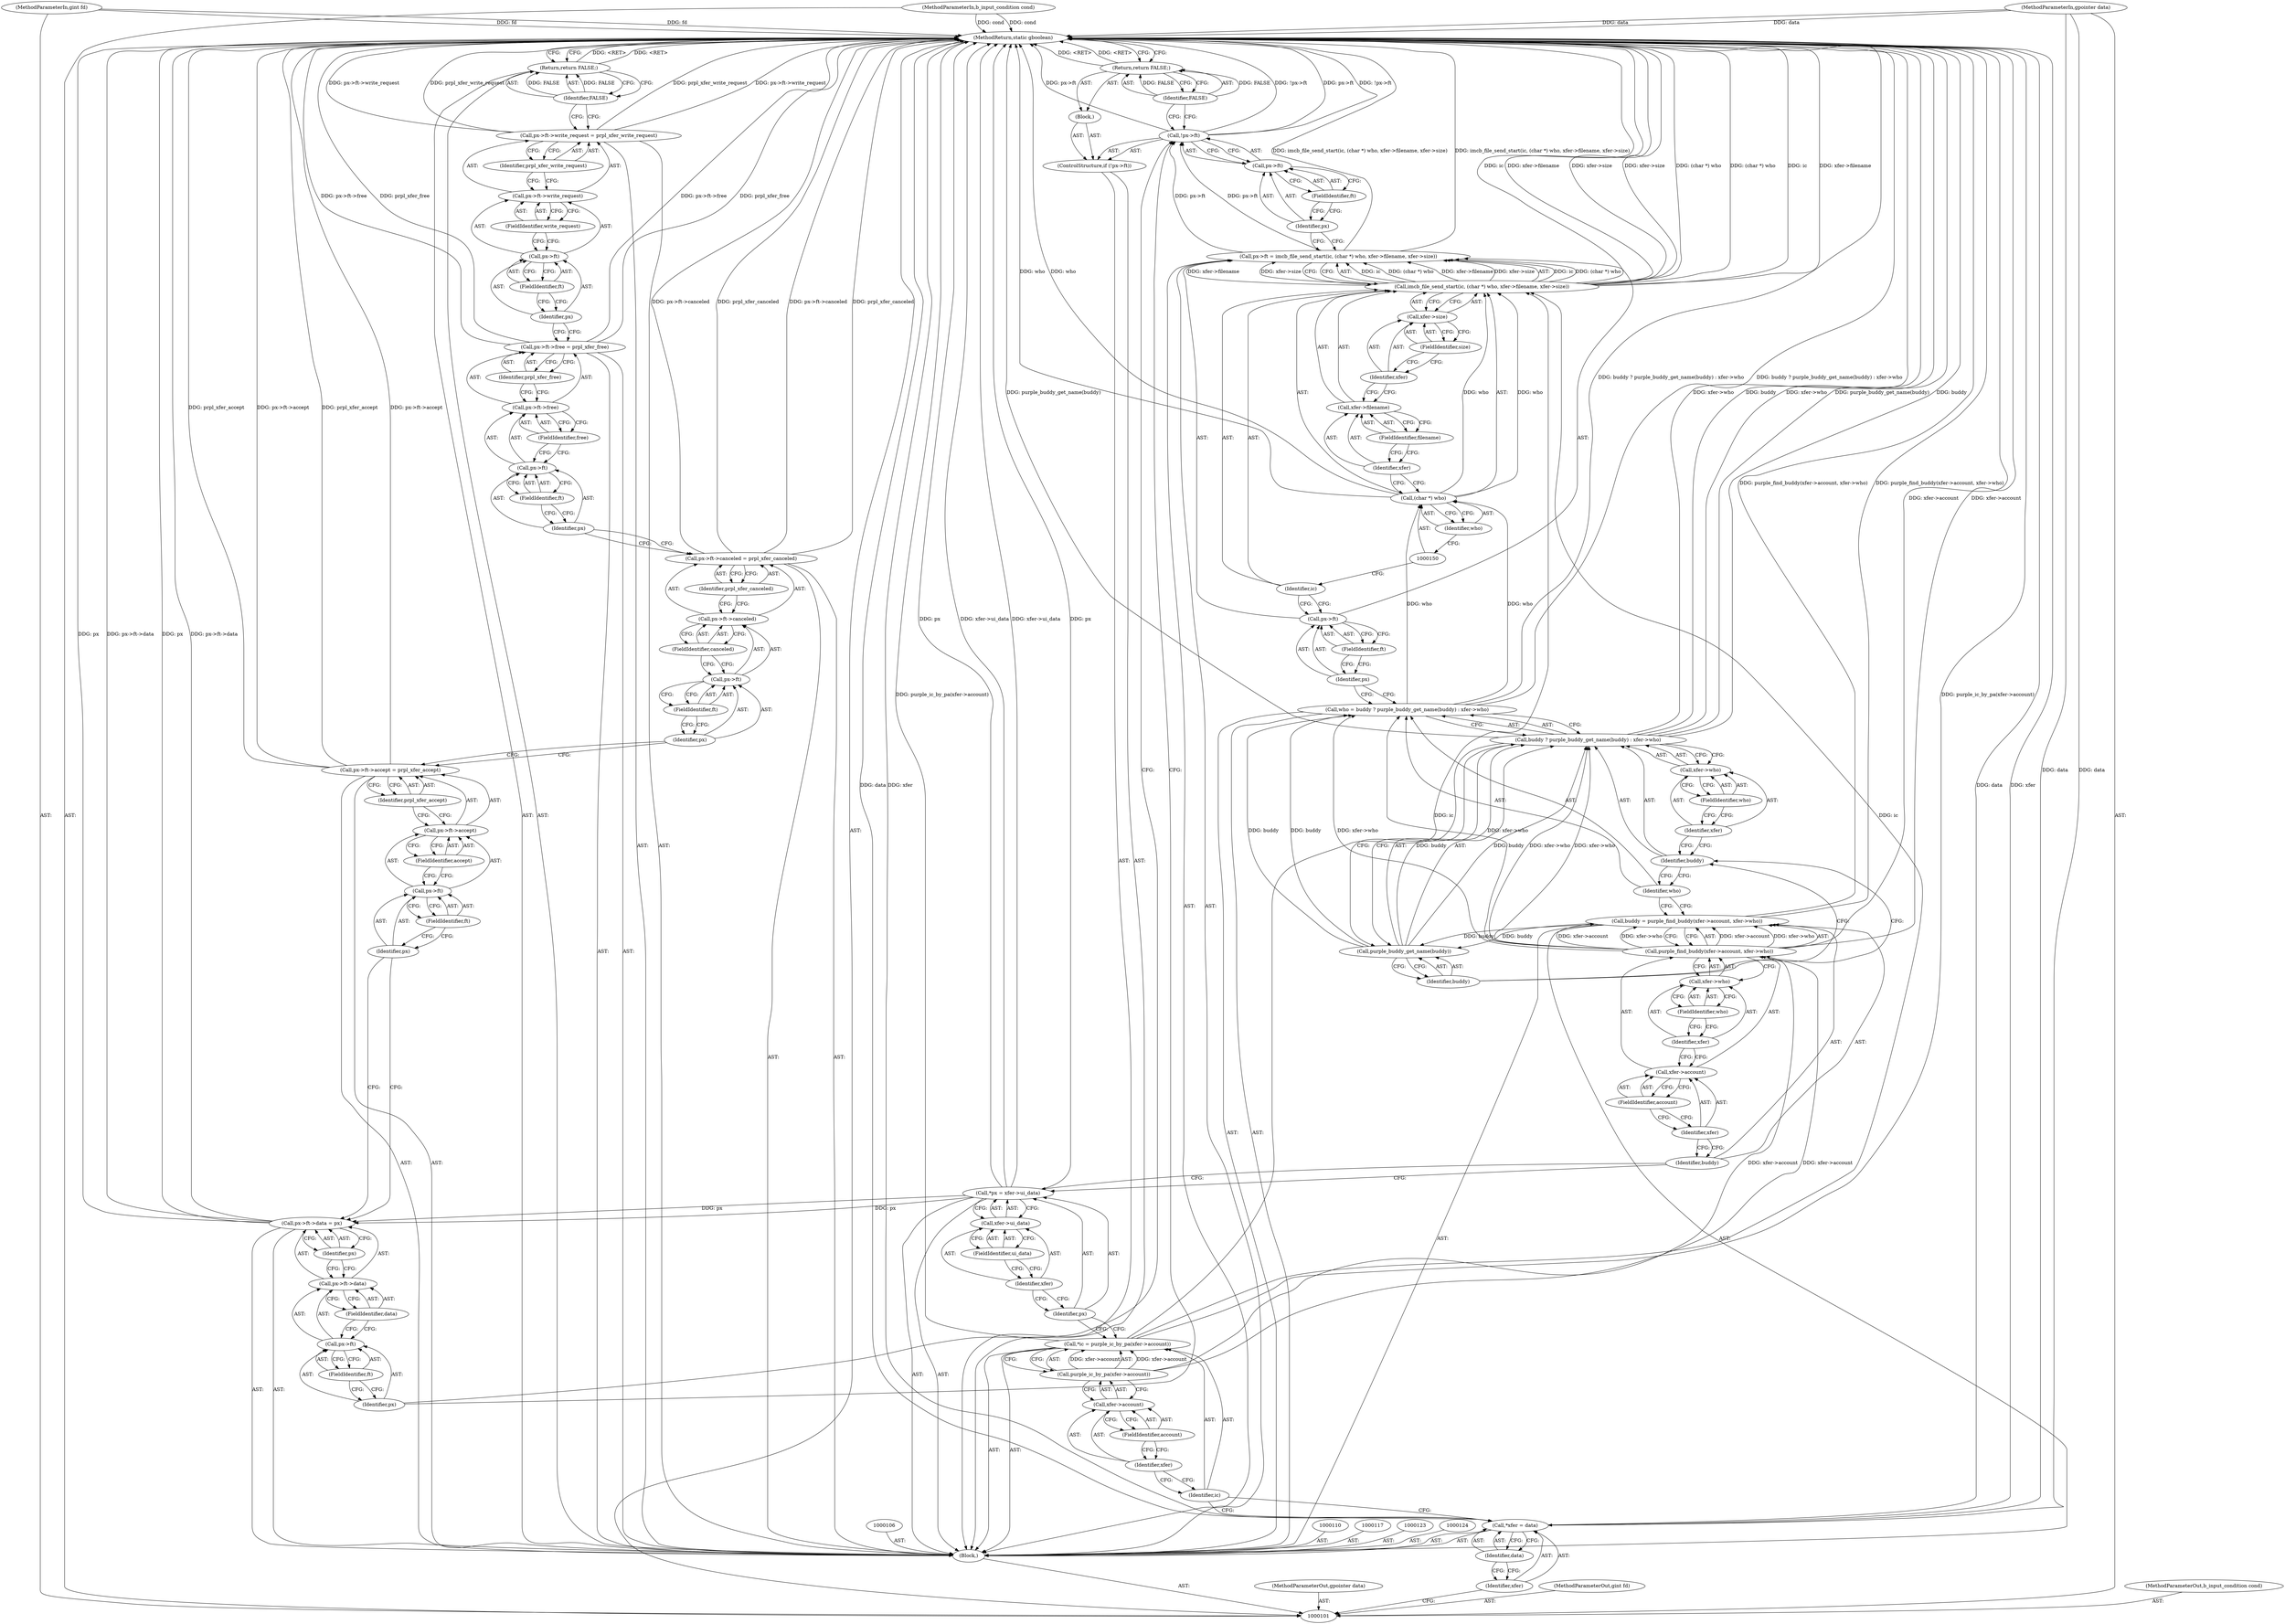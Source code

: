 digraph "0_bitlbee_30d598ce7cd3f136ee9d7097f39fa9818a272441" {
"1000203" [label="(MethodReturn,static gboolean)"];
"1000102" [label="(MethodParameterIn,gpointer data)"];
"1000261" [label="(MethodParameterOut,gpointer data)"];
"1000103" [label="(MethodParameterIn,gint fd)"];
"1000262" [label="(MethodParameterOut,gint fd)"];
"1000104" [label="(MethodParameterIn,b_input_condition cond)"];
"1000263" [label="(MethodParameterOut,b_input_condition cond)"];
"1000134" [label="(Call,who = buddy ? purple_buddy_get_name(buddy) : xfer->who)"];
"1000135" [label="(Identifier,who)"];
"1000138" [label="(Call,purple_buddy_get_name(buddy))"];
"1000139" [label="(Identifier,buddy)"];
"1000140" [label="(Call,xfer->who)"];
"1000141" [label="(Identifier,xfer)"];
"1000142" [label="(FieldIdentifier,who)"];
"1000136" [label="(Call,buddy ? purple_buddy_get_name(buddy) : xfer->who)"];
"1000137" [label="(Identifier,buddy)"];
"1000147" [label="(Call,imcb_file_send_start(ic, (char *) who, xfer->filename, xfer->size))"];
"1000143" [label="(Call,px->ft = imcb_file_send_start(ic, (char *) who, xfer->filename, xfer->size))"];
"1000144" [label="(Call,px->ft)"];
"1000145" [label="(Identifier,px)"];
"1000148" [label="(Identifier,ic)"];
"1000149" [label="(Call,(char *) who)"];
"1000151" [label="(Identifier,who)"];
"1000152" [label="(Call,xfer->filename)"];
"1000153" [label="(Identifier,xfer)"];
"1000154" [label="(FieldIdentifier,filename)"];
"1000146" [label="(FieldIdentifier,ft)"];
"1000155" [label="(Call,xfer->size)"];
"1000156" [label="(Identifier,xfer)"];
"1000157" [label="(FieldIdentifier,size)"];
"1000158" [label="(ControlStructure,if (!px->ft))"];
"1000162" [label="(FieldIdentifier,ft)"];
"1000163" [label="(Block,)"];
"1000159" [label="(Call,!px->ft)"];
"1000160" [label="(Call,px->ft)"];
"1000161" [label="(Identifier,px)"];
"1000164" [label="(Return,return FALSE;)"];
"1000165" [label="(Identifier,FALSE)"];
"1000171" [label="(FieldIdentifier,data)"];
"1000172" [label="(Identifier,px)"];
"1000166" [label="(Call,px->ft->data = px)"];
"1000167" [label="(Call,px->ft->data)"];
"1000168" [label="(Call,px->ft)"];
"1000169" [label="(Identifier,px)"];
"1000170" [label="(FieldIdentifier,ft)"];
"1000105" [label="(Block,)"];
"1000178" [label="(FieldIdentifier,accept)"];
"1000179" [label="(Identifier,prpl_xfer_accept)"];
"1000173" [label="(Call,px->ft->accept = prpl_xfer_accept)"];
"1000174" [label="(Call,px->ft->accept)"];
"1000175" [label="(Call,px->ft)"];
"1000176" [label="(Identifier,px)"];
"1000177" [label="(FieldIdentifier,ft)"];
"1000180" [label="(Call,px->ft->canceled = prpl_xfer_canceled)"];
"1000181" [label="(Call,px->ft->canceled)"];
"1000182" [label="(Call,px->ft)"];
"1000183" [label="(Identifier,px)"];
"1000186" [label="(Identifier,prpl_xfer_canceled)"];
"1000184" [label="(FieldIdentifier,ft)"];
"1000185" [label="(FieldIdentifier,canceled)"];
"1000187" [label="(Call,px->ft->free = prpl_xfer_free)"];
"1000188" [label="(Call,px->ft->free)"];
"1000189" [label="(Call,px->ft)"];
"1000190" [label="(Identifier,px)"];
"1000193" [label="(Identifier,prpl_xfer_free)"];
"1000191" [label="(FieldIdentifier,ft)"];
"1000192" [label="(FieldIdentifier,free)"];
"1000194" [label="(Call,px->ft->write_request = prpl_xfer_write_request)"];
"1000195" [label="(Call,px->ft->write_request)"];
"1000196" [label="(Call,px->ft)"];
"1000197" [label="(Identifier,px)"];
"1000200" [label="(Identifier,prpl_xfer_write_request)"];
"1000198" [label="(FieldIdentifier,ft)"];
"1000199" [label="(FieldIdentifier,write_request)"];
"1000201" [label="(Return,return FALSE;)"];
"1000202" [label="(Identifier,FALSE)"];
"1000107" [label="(Call,*xfer = data)"];
"1000108" [label="(Identifier,xfer)"];
"1000109" [label="(Identifier,data)"];
"1000111" [label="(Call,*ic = purple_ic_by_pa(xfer->account))"];
"1000112" [label="(Identifier,ic)"];
"1000113" [label="(Call,purple_ic_by_pa(xfer->account))"];
"1000114" [label="(Call,xfer->account)"];
"1000115" [label="(Identifier,xfer)"];
"1000116" [label="(FieldIdentifier,account)"];
"1000118" [label="(Call,*px = xfer->ui_data)"];
"1000119" [label="(Identifier,px)"];
"1000120" [label="(Call,xfer->ui_data)"];
"1000121" [label="(Identifier,xfer)"];
"1000122" [label="(FieldIdentifier,ui_data)"];
"1000125" [label="(Call,buddy = purple_find_buddy(xfer->account, xfer->who))"];
"1000126" [label="(Identifier,buddy)"];
"1000128" [label="(Call,xfer->account)"];
"1000129" [label="(Identifier,xfer)"];
"1000130" [label="(FieldIdentifier,account)"];
"1000131" [label="(Call,xfer->who)"];
"1000132" [label="(Identifier,xfer)"];
"1000133" [label="(FieldIdentifier,who)"];
"1000127" [label="(Call,purple_find_buddy(xfer->account, xfer->who))"];
"1000203" -> "1000101"  [label="AST: "];
"1000203" -> "1000164"  [label="CFG: "];
"1000203" -> "1000201"  [label="CFG: "];
"1000201" -> "1000203"  [label="DDG: <RET>"];
"1000180" -> "1000203"  [label="DDG: prpl_xfer_canceled"];
"1000180" -> "1000203"  [label="DDG: px->ft->canceled"];
"1000107" -> "1000203"  [label="DDG: xfer"];
"1000107" -> "1000203"  [label="DDG: data"];
"1000194" -> "1000203"  [label="DDG: prpl_xfer_write_request"];
"1000194" -> "1000203"  [label="DDG: px->ft->write_request"];
"1000159" -> "1000203"  [label="DDG: px->ft"];
"1000159" -> "1000203"  [label="DDG: !px->ft"];
"1000125" -> "1000203"  [label="DDG: purple_find_buddy(xfer->account, xfer->who)"];
"1000102" -> "1000203"  [label="DDG: data"];
"1000118" -> "1000203"  [label="DDG: px"];
"1000118" -> "1000203"  [label="DDG: xfer->ui_data"];
"1000187" -> "1000203"  [label="DDG: px->ft->free"];
"1000187" -> "1000203"  [label="DDG: prpl_xfer_free"];
"1000166" -> "1000203"  [label="DDG: px"];
"1000166" -> "1000203"  [label="DDG: px->ft->data"];
"1000149" -> "1000203"  [label="DDG: who"];
"1000173" -> "1000203"  [label="DDG: prpl_xfer_accept"];
"1000173" -> "1000203"  [label="DDG: px->ft->accept"];
"1000104" -> "1000203"  [label="DDG: cond"];
"1000136" -> "1000203"  [label="DDG: xfer->who"];
"1000136" -> "1000203"  [label="DDG: purple_buddy_get_name(buddy)"];
"1000136" -> "1000203"  [label="DDG: buddy"];
"1000147" -> "1000203"  [label="DDG: xfer->filename"];
"1000147" -> "1000203"  [label="DDG: xfer->size"];
"1000147" -> "1000203"  [label="DDG: (char *) who"];
"1000147" -> "1000203"  [label="DDG: ic"];
"1000103" -> "1000203"  [label="DDG: fd"];
"1000111" -> "1000203"  [label="DDG: purple_ic_by_pa(xfer->account)"];
"1000134" -> "1000203"  [label="DDG: buddy ? purple_buddy_get_name(buddy) : xfer->who"];
"1000127" -> "1000203"  [label="DDG: xfer->account"];
"1000143" -> "1000203"  [label="DDG: imcb_file_send_start(ic, (char *) who, xfer->filename, xfer->size)"];
"1000164" -> "1000203"  [label="DDG: <RET>"];
"1000102" -> "1000101"  [label="AST: "];
"1000102" -> "1000203"  [label="DDG: data"];
"1000102" -> "1000107"  [label="DDG: data"];
"1000261" -> "1000101"  [label="AST: "];
"1000103" -> "1000101"  [label="AST: "];
"1000103" -> "1000203"  [label="DDG: fd"];
"1000262" -> "1000101"  [label="AST: "];
"1000104" -> "1000101"  [label="AST: "];
"1000104" -> "1000203"  [label="DDG: cond"];
"1000263" -> "1000101"  [label="AST: "];
"1000134" -> "1000105"  [label="AST: "];
"1000134" -> "1000136"  [label="CFG: "];
"1000135" -> "1000134"  [label="AST: "];
"1000136" -> "1000134"  [label="AST: "];
"1000145" -> "1000134"  [label="CFG: "];
"1000134" -> "1000203"  [label="DDG: buddy ? purple_buddy_get_name(buddy) : xfer->who"];
"1000138" -> "1000134"  [label="DDG: buddy"];
"1000127" -> "1000134"  [label="DDG: xfer->who"];
"1000134" -> "1000149"  [label="DDG: who"];
"1000135" -> "1000134"  [label="AST: "];
"1000135" -> "1000125"  [label="CFG: "];
"1000137" -> "1000135"  [label="CFG: "];
"1000138" -> "1000136"  [label="AST: "];
"1000138" -> "1000139"  [label="CFG: "];
"1000139" -> "1000138"  [label="AST: "];
"1000136" -> "1000138"  [label="CFG: "];
"1000138" -> "1000134"  [label="DDG: buddy"];
"1000138" -> "1000136"  [label="DDG: buddy"];
"1000125" -> "1000138"  [label="DDG: buddy"];
"1000139" -> "1000138"  [label="AST: "];
"1000139" -> "1000137"  [label="CFG: "];
"1000138" -> "1000139"  [label="CFG: "];
"1000140" -> "1000136"  [label="AST: "];
"1000140" -> "1000142"  [label="CFG: "];
"1000141" -> "1000140"  [label="AST: "];
"1000142" -> "1000140"  [label="AST: "];
"1000136" -> "1000140"  [label="CFG: "];
"1000141" -> "1000140"  [label="AST: "];
"1000141" -> "1000137"  [label="CFG: "];
"1000142" -> "1000141"  [label="CFG: "];
"1000142" -> "1000140"  [label="AST: "];
"1000142" -> "1000141"  [label="CFG: "];
"1000140" -> "1000142"  [label="CFG: "];
"1000136" -> "1000134"  [label="AST: "];
"1000136" -> "1000138"  [label="CFG: "];
"1000136" -> "1000140"  [label="CFG: "];
"1000137" -> "1000136"  [label="AST: "];
"1000138" -> "1000136"  [label="AST: "];
"1000140" -> "1000136"  [label="AST: "];
"1000134" -> "1000136"  [label="CFG: "];
"1000136" -> "1000203"  [label="DDG: xfer->who"];
"1000136" -> "1000203"  [label="DDG: purple_buddy_get_name(buddy)"];
"1000136" -> "1000203"  [label="DDG: buddy"];
"1000138" -> "1000136"  [label="DDG: buddy"];
"1000127" -> "1000136"  [label="DDG: xfer->who"];
"1000137" -> "1000136"  [label="AST: "];
"1000137" -> "1000135"  [label="CFG: "];
"1000139" -> "1000137"  [label="CFG: "];
"1000141" -> "1000137"  [label="CFG: "];
"1000147" -> "1000143"  [label="AST: "];
"1000147" -> "1000155"  [label="CFG: "];
"1000148" -> "1000147"  [label="AST: "];
"1000149" -> "1000147"  [label="AST: "];
"1000152" -> "1000147"  [label="AST: "];
"1000155" -> "1000147"  [label="AST: "];
"1000143" -> "1000147"  [label="CFG: "];
"1000147" -> "1000203"  [label="DDG: xfer->filename"];
"1000147" -> "1000203"  [label="DDG: xfer->size"];
"1000147" -> "1000203"  [label="DDG: (char *) who"];
"1000147" -> "1000203"  [label="DDG: ic"];
"1000147" -> "1000143"  [label="DDG: ic"];
"1000147" -> "1000143"  [label="DDG: (char *) who"];
"1000147" -> "1000143"  [label="DDG: xfer->filename"];
"1000147" -> "1000143"  [label="DDG: xfer->size"];
"1000111" -> "1000147"  [label="DDG: ic"];
"1000149" -> "1000147"  [label="DDG: who"];
"1000143" -> "1000105"  [label="AST: "];
"1000143" -> "1000147"  [label="CFG: "];
"1000144" -> "1000143"  [label="AST: "];
"1000147" -> "1000143"  [label="AST: "];
"1000161" -> "1000143"  [label="CFG: "];
"1000143" -> "1000203"  [label="DDG: imcb_file_send_start(ic, (char *) who, xfer->filename, xfer->size)"];
"1000147" -> "1000143"  [label="DDG: ic"];
"1000147" -> "1000143"  [label="DDG: (char *) who"];
"1000147" -> "1000143"  [label="DDG: xfer->filename"];
"1000147" -> "1000143"  [label="DDG: xfer->size"];
"1000143" -> "1000159"  [label="DDG: px->ft"];
"1000144" -> "1000143"  [label="AST: "];
"1000144" -> "1000146"  [label="CFG: "];
"1000145" -> "1000144"  [label="AST: "];
"1000146" -> "1000144"  [label="AST: "];
"1000148" -> "1000144"  [label="CFG: "];
"1000145" -> "1000144"  [label="AST: "];
"1000145" -> "1000134"  [label="CFG: "];
"1000146" -> "1000145"  [label="CFG: "];
"1000148" -> "1000147"  [label="AST: "];
"1000148" -> "1000144"  [label="CFG: "];
"1000150" -> "1000148"  [label="CFG: "];
"1000149" -> "1000147"  [label="AST: "];
"1000149" -> "1000151"  [label="CFG: "];
"1000150" -> "1000149"  [label="AST: "];
"1000151" -> "1000149"  [label="AST: "];
"1000153" -> "1000149"  [label="CFG: "];
"1000149" -> "1000203"  [label="DDG: who"];
"1000149" -> "1000147"  [label="DDG: who"];
"1000134" -> "1000149"  [label="DDG: who"];
"1000151" -> "1000149"  [label="AST: "];
"1000151" -> "1000150"  [label="CFG: "];
"1000149" -> "1000151"  [label="CFG: "];
"1000152" -> "1000147"  [label="AST: "];
"1000152" -> "1000154"  [label="CFG: "];
"1000153" -> "1000152"  [label="AST: "];
"1000154" -> "1000152"  [label="AST: "];
"1000156" -> "1000152"  [label="CFG: "];
"1000153" -> "1000152"  [label="AST: "];
"1000153" -> "1000149"  [label="CFG: "];
"1000154" -> "1000153"  [label="CFG: "];
"1000154" -> "1000152"  [label="AST: "];
"1000154" -> "1000153"  [label="CFG: "];
"1000152" -> "1000154"  [label="CFG: "];
"1000146" -> "1000144"  [label="AST: "];
"1000146" -> "1000145"  [label="CFG: "];
"1000144" -> "1000146"  [label="CFG: "];
"1000155" -> "1000147"  [label="AST: "];
"1000155" -> "1000157"  [label="CFG: "];
"1000156" -> "1000155"  [label="AST: "];
"1000157" -> "1000155"  [label="AST: "];
"1000147" -> "1000155"  [label="CFG: "];
"1000156" -> "1000155"  [label="AST: "];
"1000156" -> "1000152"  [label="CFG: "];
"1000157" -> "1000156"  [label="CFG: "];
"1000157" -> "1000155"  [label="AST: "];
"1000157" -> "1000156"  [label="CFG: "];
"1000155" -> "1000157"  [label="CFG: "];
"1000158" -> "1000105"  [label="AST: "];
"1000159" -> "1000158"  [label="AST: "];
"1000163" -> "1000158"  [label="AST: "];
"1000162" -> "1000160"  [label="AST: "];
"1000162" -> "1000161"  [label="CFG: "];
"1000160" -> "1000162"  [label="CFG: "];
"1000163" -> "1000158"  [label="AST: "];
"1000164" -> "1000163"  [label="AST: "];
"1000159" -> "1000158"  [label="AST: "];
"1000159" -> "1000160"  [label="CFG: "];
"1000160" -> "1000159"  [label="AST: "];
"1000165" -> "1000159"  [label="CFG: "];
"1000169" -> "1000159"  [label="CFG: "];
"1000159" -> "1000203"  [label="DDG: px->ft"];
"1000159" -> "1000203"  [label="DDG: !px->ft"];
"1000143" -> "1000159"  [label="DDG: px->ft"];
"1000160" -> "1000159"  [label="AST: "];
"1000160" -> "1000162"  [label="CFG: "];
"1000161" -> "1000160"  [label="AST: "];
"1000162" -> "1000160"  [label="AST: "];
"1000159" -> "1000160"  [label="CFG: "];
"1000161" -> "1000160"  [label="AST: "];
"1000161" -> "1000143"  [label="CFG: "];
"1000162" -> "1000161"  [label="CFG: "];
"1000164" -> "1000163"  [label="AST: "];
"1000164" -> "1000165"  [label="CFG: "];
"1000165" -> "1000164"  [label="AST: "];
"1000203" -> "1000164"  [label="CFG: "];
"1000164" -> "1000203"  [label="DDG: <RET>"];
"1000165" -> "1000164"  [label="DDG: FALSE"];
"1000165" -> "1000164"  [label="AST: "];
"1000165" -> "1000159"  [label="CFG: "];
"1000164" -> "1000165"  [label="CFG: "];
"1000165" -> "1000164"  [label="DDG: FALSE"];
"1000171" -> "1000167"  [label="AST: "];
"1000171" -> "1000168"  [label="CFG: "];
"1000167" -> "1000171"  [label="CFG: "];
"1000172" -> "1000166"  [label="AST: "];
"1000172" -> "1000167"  [label="CFG: "];
"1000166" -> "1000172"  [label="CFG: "];
"1000166" -> "1000105"  [label="AST: "];
"1000166" -> "1000172"  [label="CFG: "];
"1000167" -> "1000166"  [label="AST: "];
"1000172" -> "1000166"  [label="AST: "];
"1000176" -> "1000166"  [label="CFG: "];
"1000166" -> "1000203"  [label="DDG: px"];
"1000166" -> "1000203"  [label="DDG: px->ft->data"];
"1000118" -> "1000166"  [label="DDG: px"];
"1000167" -> "1000166"  [label="AST: "];
"1000167" -> "1000171"  [label="CFG: "];
"1000168" -> "1000167"  [label="AST: "];
"1000171" -> "1000167"  [label="AST: "];
"1000172" -> "1000167"  [label="CFG: "];
"1000168" -> "1000167"  [label="AST: "];
"1000168" -> "1000170"  [label="CFG: "];
"1000169" -> "1000168"  [label="AST: "];
"1000170" -> "1000168"  [label="AST: "];
"1000171" -> "1000168"  [label="CFG: "];
"1000169" -> "1000168"  [label="AST: "];
"1000169" -> "1000159"  [label="CFG: "];
"1000170" -> "1000169"  [label="CFG: "];
"1000170" -> "1000168"  [label="AST: "];
"1000170" -> "1000169"  [label="CFG: "];
"1000168" -> "1000170"  [label="CFG: "];
"1000105" -> "1000101"  [label="AST: "];
"1000106" -> "1000105"  [label="AST: "];
"1000107" -> "1000105"  [label="AST: "];
"1000110" -> "1000105"  [label="AST: "];
"1000111" -> "1000105"  [label="AST: "];
"1000117" -> "1000105"  [label="AST: "];
"1000118" -> "1000105"  [label="AST: "];
"1000123" -> "1000105"  [label="AST: "];
"1000124" -> "1000105"  [label="AST: "];
"1000125" -> "1000105"  [label="AST: "];
"1000134" -> "1000105"  [label="AST: "];
"1000143" -> "1000105"  [label="AST: "];
"1000158" -> "1000105"  [label="AST: "];
"1000166" -> "1000105"  [label="AST: "];
"1000173" -> "1000105"  [label="AST: "];
"1000180" -> "1000105"  [label="AST: "];
"1000187" -> "1000105"  [label="AST: "];
"1000194" -> "1000105"  [label="AST: "];
"1000201" -> "1000105"  [label="AST: "];
"1000178" -> "1000174"  [label="AST: "];
"1000178" -> "1000175"  [label="CFG: "];
"1000174" -> "1000178"  [label="CFG: "];
"1000179" -> "1000173"  [label="AST: "];
"1000179" -> "1000174"  [label="CFG: "];
"1000173" -> "1000179"  [label="CFG: "];
"1000173" -> "1000105"  [label="AST: "];
"1000173" -> "1000179"  [label="CFG: "];
"1000174" -> "1000173"  [label="AST: "];
"1000179" -> "1000173"  [label="AST: "];
"1000183" -> "1000173"  [label="CFG: "];
"1000173" -> "1000203"  [label="DDG: prpl_xfer_accept"];
"1000173" -> "1000203"  [label="DDG: px->ft->accept"];
"1000174" -> "1000173"  [label="AST: "];
"1000174" -> "1000178"  [label="CFG: "];
"1000175" -> "1000174"  [label="AST: "];
"1000178" -> "1000174"  [label="AST: "];
"1000179" -> "1000174"  [label="CFG: "];
"1000175" -> "1000174"  [label="AST: "];
"1000175" -> "1000177"  [label="CFG: "];
"1000176" -> "1000175"  [label="AST: "];
"1000177" -> "1000175"  [label="AST: "];
"1000178" -> "1000175"  [label="CFG: "];
"1000176" -> "1000175"  [label="AST: "];
"1000176" -> "1000166"  [label="CFG: "];
"1000177" -> "1000176"  [label="CFG: "];
"1000177" -> "1000175"  [label="AST: "];
"1000177" -> "1000176"  [label="CFG: "];
"1000175" -> "1000177"  [label="CFG: "];
"1000180" -> "1000105"  [label="AST: "];
"1000180" -> "1000186"  [label="CFG: "];
"1000181" -> "1000180"  [label="AST: "];
"1000186" -> "1000180"  [label="AST: "];
"1000190" -> "1000180"  [label="CFG: "];
"1000180" -> "1000203"  [label="DDG: prpl_xfer_canceled"];
"1000180" -> "1000203"  [label="DDG: px->ft->canceled"];
"1000181" -> "1000180"  [label="AST: "];
"1000181" -> "1000185"  [label="CFG: "];
"1000182" -> "1000181"  [label="AST: "];
"1000185" -> "1000181"  [label="AST: "];
"1000186" -> "1000181"  [label="CFG: "];
"1000182" -> "1000181"  [label="AST: "];
"1000182" -> "1000184"  [label="CFG: "];
"1000183" -> "1000182"  [label="AST: "];
"1000184" -> "1000182"  [label="AST: "];
"1000185" -> "1000182"  [label="CFG: "];
"1000183" -> "1000182"  [label="AST: "];
"1000183" -> "1000173"  [label="CFG: "];
"1000184" -> "1000183"  [label="CFG: "];
"1000186" -> "1000180"  [label="AST: "];
"1000186" -> "1000181"  [label="CFG: "];
"1000180" -> "1000186"  [label="CFG: "];
"1000184" -> "1000182"  [label="AST: "];
"1000184" -> "1000183"  [label="CFG: "];
"1000182" -> "1000184"  [label="CFG: "];
"1000185" -> "1000181"  [label="AST: "];
"1000185" -> "1000182"  [label="CFG: "];
"1000181" -> "1000185"  [label="CFG: "];
"1000187" -> "1000105"  [label="AST: "];
"1000187" -> "1000193"  [label="CFG: "];
"1000188" -> "1000187"  [label="AST: "];
"1000193" -> "1000187"  [label="AST: "];
"1000197" -> "1000187"  [label="CFG: "];
"1000187" -> "1000203"  [label="DDG: px->ft->free"];
"1000187" -> "1000203"  [label="DDG: prpl_xfer_free"];
"1000188" -> "1000187"  [label="AST: "];
"1000188" -> "1000192"  [label="CFG: "];
"1000189" -> "1000188"  [label="AST: "];
"1000192" -> "1000188"  [label="AST: "];
"1000193" -> "1000188"  [label="CFG: "];
"1000189" -> "1000188"  [label="AST: "];
"1000189" -> "1000191"  [label="CFG: "];
"1000190" -> "1000189"  [label="AST: "];
"1000191" -> "1000189"  [label="AST: "];
"1000192" -> "1000189"  [label="CFG: "];
"1000190" -> "1000189"  [label="AST: "];
"1000190" -> "1000180"  [label="CFG: "];
"1000191" -> "1000190"  [label="CFG: "];
"1000193" -> "1000187"  [label="AST: "];
"1000193" -> "1000188"  [label="CFG: "];
"1000187" -> "1000193"  [label="CFG: "];
"1000191" -> "1000189"  [label="AST: "];
"1000191" -> "1000190"  [label="CFG: "];
"1000189" -> "1000191"  [label="CFG: "];
"1000192" -> "1000188"  [label="AST: "];
"1000192" -> "1000189"  [label="CFG: "];
"1000188" -> "1000192"  [label="CFG: "];
"1000194" -> "1000105"  [label="AST: "];
"1000194" -> "1000200"  [label="CFG: "];
"1000195" -> "1000194"  [label="AST: "];
"1000200" -> "1000194"  [label="AST: "];
"1000202" -> "1000194"  [label="CFG: "];
"1000194" -> "1000203"  [label="DDG: prpl_xfer_write_request"];
"1000194" -> "1000203"  [label="DDG: px->ft->write_request"];
"1000195" -> "1000194"  [label="AST: "];
"1000195" -> "1000199"  [label="CFG: "];
"1000196" -> "1000195"  [label="AST: "];
"1000199" -> "1000195"  [label="AST: "];
"1000200" -> "1000195"  [label="CFG: "];
"1000196" -> "1000195"  [label="AST: "];
"1000196" -> "1000198"  [label="CFG: "];
"1000197" -> "1000196"  [label="AST: "];
"1000198" -> "1000196"  [label="AST: "];
"1000199" -> "1000196"  [label="CFG: "];
"1000197" -> "1000196"  [label="AST: "];
"1000197" -> "1000187"  [label="CFG: "];
"1000198" -> "1000197"  [label="CFG: "];
"1000200" -> "1000194"  [label="AST: "];
"1000200" -> "1000195"  [label="CFG: "];
"1000194" -> "1000200"  [label="CFG: "];
"1000198" -> "1000196"  [label="AST: "];
"1000198" -> "1000197"  [label="CFG: "];
"1000196" -> "1000198"  [label="CFG: "];
"1000199" -> "1000195"  [label="AST: "];
"1000199" -> "1000196"  [label="CFG: "];
"1000195" -> "1000199"  [label="CFG: "];
"1000201" -> "1000105"  [label="AST: "];
"1000201" -> "1000202"  [label="CFG: "];
"1000202" -> "1000201"  [label="AST: "];
"1000203" -> "1000201"  [label="CFG: "];
"1000201" -> "1000203"  [label="DDG: <RET>"];
"1000202" -> "1000201"  [label="DDG: FALSE"];
"1000202" -> "1000201"  [label="AST: "];
"1000202" -> "1000194"  [label="CFG: "];
"1000201" -> "1000202"  [label="CFG: "];
"1000202" -> "1000201"  [label="DDG: FALSE"];
"1000107" -> "1000105"  [label="AST: "];
"1000107" -> "1000109"  [label="CFG: "];
"1000108" -> "1000107"  [label="AST: "];
"1000109" -> "1000107"  [label="AST: "];
"1000112" -> "1000107"  [label="CFG: "];
"1000107" -> "1000203"  [label="DDG: xfer"];
"1000107" -> "1000203"  [label="DDG: data"];
"1000102" -> "1000107"  [label="DDG: data"];
"1000108" -> "1000107"  [label="AST: "];
"1000108" -> "1000101"  [label="CFG: "];
"1000109" -> "1000108"  [label="CFG: "];
"1000109" -> "1000107"  [label="AST: "];
"1000109" -> "1000108"  [label="CFG: "];
"1000107" -> "1000109"  [label="CFG: "];
"1000111" -> "1000105"  [label="AST: "];
"1000111" -> "1000113"  [label="CFG: "];
"1000112" -> "1000111"  [label="AST: "];
"1000113" -> "1000111"  [label="AST: "];
"1000119" -> "1000111"  [label="CFG: "];
"1000111" -> "1000203"  [label="DDG: purple_ic_by_pa(xfer->account)"];
"1000113" -> "1000111"  [label="DDG: xfer->account"];
"1000111" -> "1000147"  [label="DDG: ic"];
"1000112" -> "1000111"  [label="AST: "];
"1000112" -> "1000107"  [label="CFG: "];
"1000115" -> "1000112"  [label="CFG: "];
"1000113" -> "1000111"  [label="AST: "];
"1000113" -> "1000114"  [label="CFG: "];
"1000114" -> "1000113"  [label="AST: "];
"1000111" -> "1000113"  [label="CFG: "];
"1000113" -> "1000111"  [label="DDG: xfer->account"];
"1000113" -> "1000127"  [label="DDG: xfer->account"];
"1000114" -> "1000113"  [label="AST: "];
"1000114" -> "1000116"  [label="CFG: "];
"1000115" -> "1000114"  [label="AST: "];
"1000116" -> "1000114"  [label="AST: "];
"1000113" -> "1000114"  [label="CFG: "];
"1000115" -> "1000114"  [label="AST: "];
"1000115" -> "1000112"  [label="CFG: "];
"1000116" -> "1000115"  [label="CFG: "];
"1000116" -> "1000114"  [label="AST: "];
"1000116" -> "1000115"  [label="CFG: "];
"1000114" -> "1000116"  [label="CFG: "];
"1000118" -> "1000105"  [label="AST: "];
"1000118" -> "1000120"  [label="CFG: "];
"1000119" -> "1000118"  [label="AST: "];
"1000120" -> "1000118"  [label="AST: "];
"1000126" -> "1000118"  [label="CFG: "];
"1000118" -> "1000203"  [label="DDG: px"];
"1000118" -> "1000203"  [label="DDG: xfer->ui_data"];
"1000118" -> "1000166"  [label="DDG: px"];
"1000119" -> "1000118"  [label="AST: "];
"1000119" -> "1000111"  [label="CFG: "];
"1000121" -> "1000119"  [label="CFG: "];
"1000120" -> "1000118"  [label="AST: "];
"1000120" -> "1000122"  [label="CFG: "];
"1000121" -> "1000120"  [label="AST: "];
"1000122" -> "1000120"  [label="AST: "];
"1000118" -> "1000120"  [label="CFG: "];
"1000121" -> "1000120"  [label="AST: "];
"1000121" -> "1000119"  [label="CFG: "];
"1000122" -> "1000121"  [label="CFG: "];
"1000122" -> "1000120"  [label="AST: "];
"1000122" -> "1000121"  [label="CFG: "];
"1000120" -> "1000122"  [label="CFG: "];
"1000125" -> "1000105"  [label="AST: "];
"1000125" -> "1000127"  [label="CFG: "];
"1000126" -> "1000125"  [label="AST: "];
"1000127" -> "1000125"  [label="AST: "];
"1000135" -> "1000125"  [label="CFG: "];
"1000125" -> "1000203"  [label="DDG: purple_find_buddy(xfer->account, xfer->who)"];
"1000127" -> "1000125"  [label="DDG: xfer->account"];
"1000127" -> "1000125"  [label="DDG: xfer->who"];
"1000125" -> "1000138"  [label="DDG: buddy"];
"1000126" -> "1000125"  [label="AST: "];
"1000126" -> "1000118"  [label="CFG: "];
"1000129" -> "1000126"  [label="CFG: "];
"1000128" -> "1000127"  [label="AST: "];
"1000128" -> "1000130"  [label="CFG: "];
"1000129" -> "1000128"  [label="AST: "];
"1000130" -> "1000128"  [label="AST: "];
"1000132" -> "1000128"  [label="CFG: "];
"1000129" -> "1000128"  [label="AST: "];
"1000129" -> "1000126"  [label="CFG: "];
"1000130" -> "1000129"  [label="CFG: "];
"1000130" -> "1000128"  [label="AST: "];
"1000130" -> "1000129"  [label="CFG: "];
"1000128" -> "1000130"  [label="CFG: "];
"1000131" -> "1000127"  [label="AST: "];
"1000131" -> "1000133"  [label="CFG: "];
"1000132" -> "1000131"  [label="AST: "];
"1000133" -> "1000131"  [label="AST: "];
"1000127" -> "1000131"  [label="CFG: "];
"1000132" -> "1000131"  [label="AST: "];
"1000132" -> "1000128"  [label="CFG: "];
"1000133" -> "1000132"  [label="CFG: "];
"1000133" -> "1000131"  [label="AST: "];
"1000133" -> "1000132"  [label="CFG: "];
"1000131" -> "1000133"  [label="CFG: "];
"1000127" -> "1000125"  [label="AST: "];
"1000127" -> "1000131"  [label="CFG: "];
"1000128" -> "1000127"  [label="AST: "];
"1000131" -> "1000127"  [label="AST: "];
"1000125" -> "1000127"  [label="CFG: "];
"1000127" -> "1000203"  [label="DDG: xfer->account"];
"1000127" -> "1000125"  [label="DDG: xfer->account"];
"1000127" -> "1000125"  [label="DDG: xfer->who"];
"1000113" -> "1000127"  [label="DDG: xfer->account"];
"1000127" -> "1000134"  [label="DDG: xfer->who"];
"1000127" -> "1000136"  [label="DDG: xfer->who"];
}
